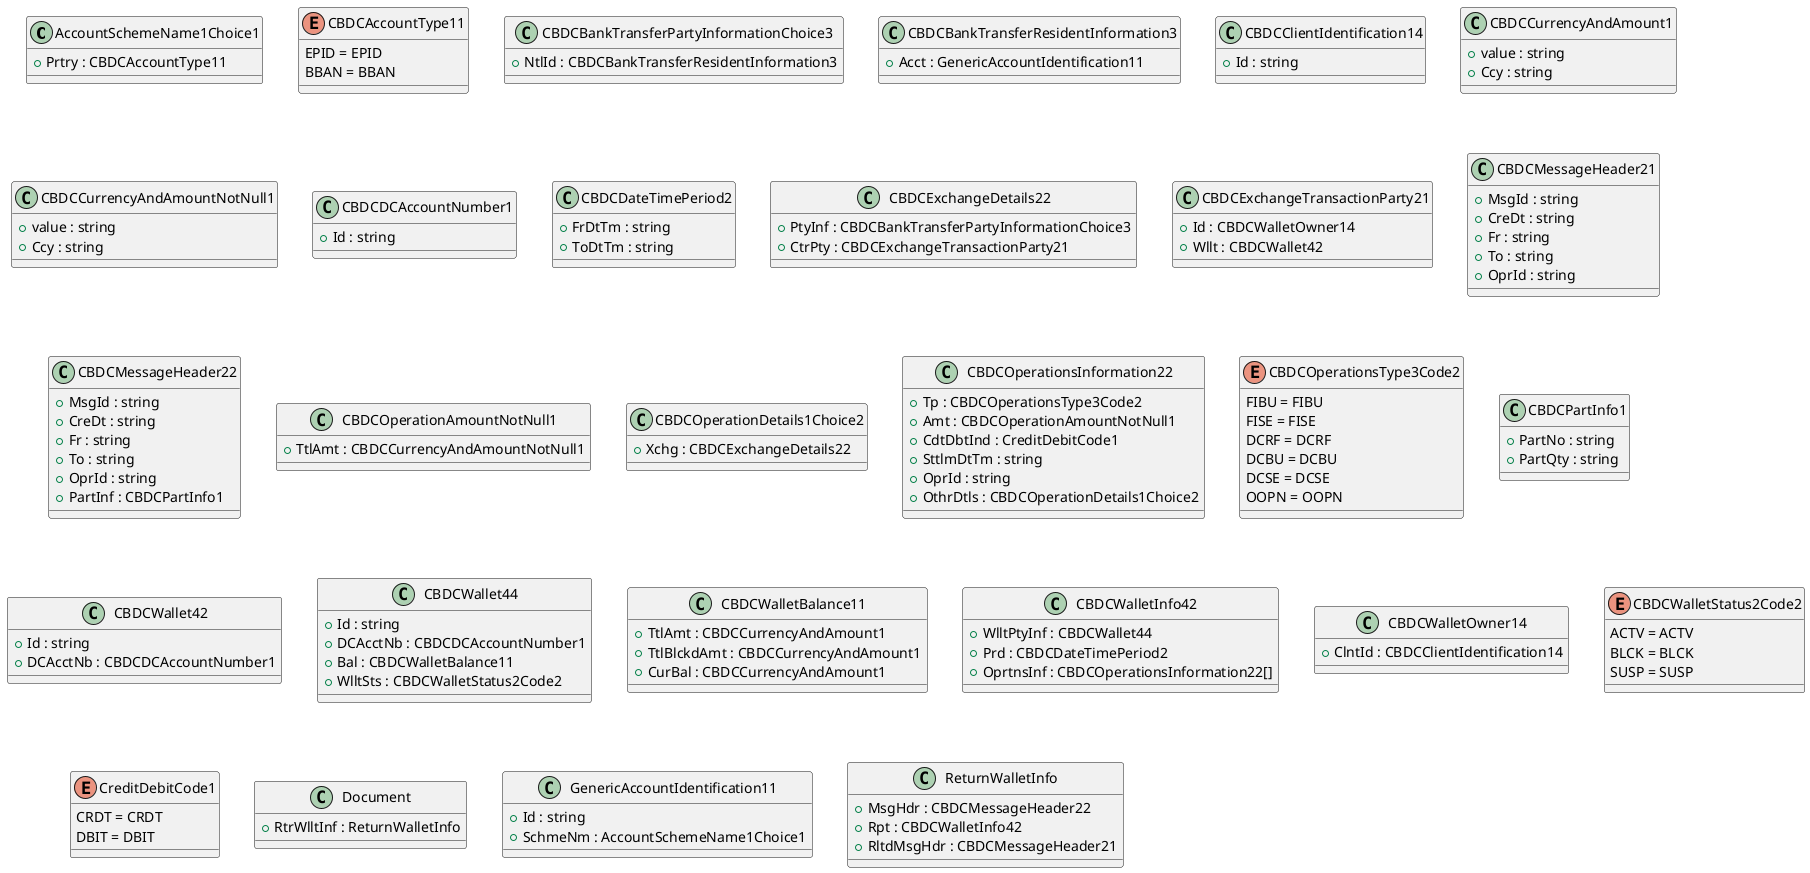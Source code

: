 @startuml

class AccountSchemeName1Choice1 {
    +Prtry : CBDCAccountType11
}
enum CBDCAccountType11 {
    EPID = EPID
    BBAN = BBAN
}
class CBDCBankTransferPartyInformationChoice3 {
    +NtlId : CBDCBankTransferResidentInformation3
}
class CBDCBankTransferResidentInformation3 {
    +Acct : GenericAccountIdentification11
}
class CBDCClientIdentification14 {
    +Id : string
}
class CBDCCurrencyAndAmount1 {
    +value : string
    +Ccy : string
}
class CBDCCurrencyAndAmountNotNull1 {
    +value : string
    +Ccy : string
}
class CBDCDCAccountNumber1 {
    +Id : string
}
class CBDCDateTimePeriod2 {
    +FrDtTm : string
    +ToDtTm : string
}
class CBDCExchangeDetails22 {
    +PtyInf : CBDCBankTransferPartyInformationChoice3
    +CtrPty : CBDCExchangeTransactionParty21
}
class CBDCExchangeTransactionParty21 {
    +Id : CBDCWalletOwner14
    +Wllt : CBDCWallet42
}
class CBDCMessageHeader21 {
    +MsgId : string
    +CreDt : string
    +Fr : string
    +To : string
    +OprId : string
}
class CBDCMessageHeader22 {
    +MsgId : string
    +CreDt : string
    +Fr : string
    +To : string
    +OprId : string
    +PartInf : CBDCPartInfo1
}
class CBDCOperationAmountNotNull1 {
    +TtlAmt : CBDCCurrencyAndAmountNotNull1
}
class CBDCOperationDetails1Choice2 {
    +Xchg : CBDCExchangeDetails22
}
class CBDCOperationsInformation22 {
    +Tp : CBDCOperationsType3Code2
    +Amt : CBDCOperationAmountNotNull1
    +CdtDbtInd : CreditDebitCode1
    +SttlmDtTm : string
    +OprId : string
    +OthrDtls : CBDCOperationDetails1Choice2
}
enum CBDCOperationsType3Code2 {
    FIBU = FIBU
    FISE = FISE
    DCRF = DCRF
    DCBU = DCBU
    DCSE = DCSE
    OOPN = OOPN
}
class CBDCPartInfo1 {
    +PartNo : string
    +PartQty : string
}
class CBDCWallet42 {
    +Id : string
    +DCAcctNb : CBDCDCAccountNumber1
}
class CBDCWallet44 {
    +Id : string
    +DCAcctNb : CBDCDCAccountNumber1
    +Bal : CBDCWalletBalance11
    +WlltSts : CBDCWalletStatus2Code2
}
class CBDCWalletBalance11 {
    +TtlAmt : CBDCCurrencyAndAmount1
    +TtlBlckdAmt : CBDCCurrencyAndAmount1
    +CurBal : CBDCCurrencyAndAmount1
}
class CBDCWalletInfo42 {
    +WlltPtyInf : CBDCWallet44
    +Prd : CBDCDateTimePeriod2
    +OprtnsInf : CBDCOperationsInformation22[]
}
class CBDCWalletOwner14 {
    +ClntId : CBDCClientIdentification14
}
enum CBDCWalletStatus2Code2 {
    ACTV = ACTV
    BLCK = BLCK
    SUSP = SUSP
}
enum CreditDebitCode1 {
    CRDT = CRDT
    DBIT = DBIT
}
class Document {
    +RtrWlltInf : ReturnWalletInfo
}
class GenericAccountIdentification11 {
    +Id : string
    +SchmeNm : AccountSchemeName1Choice1
}
class ReturnWalletInfo {
    +MsgHdr : CBDCMessageHeader22
    +Rpt : CBDCWalletInfo42
    +RltdMsgHdr : CBDCMessageHeader21
}

@enduml
